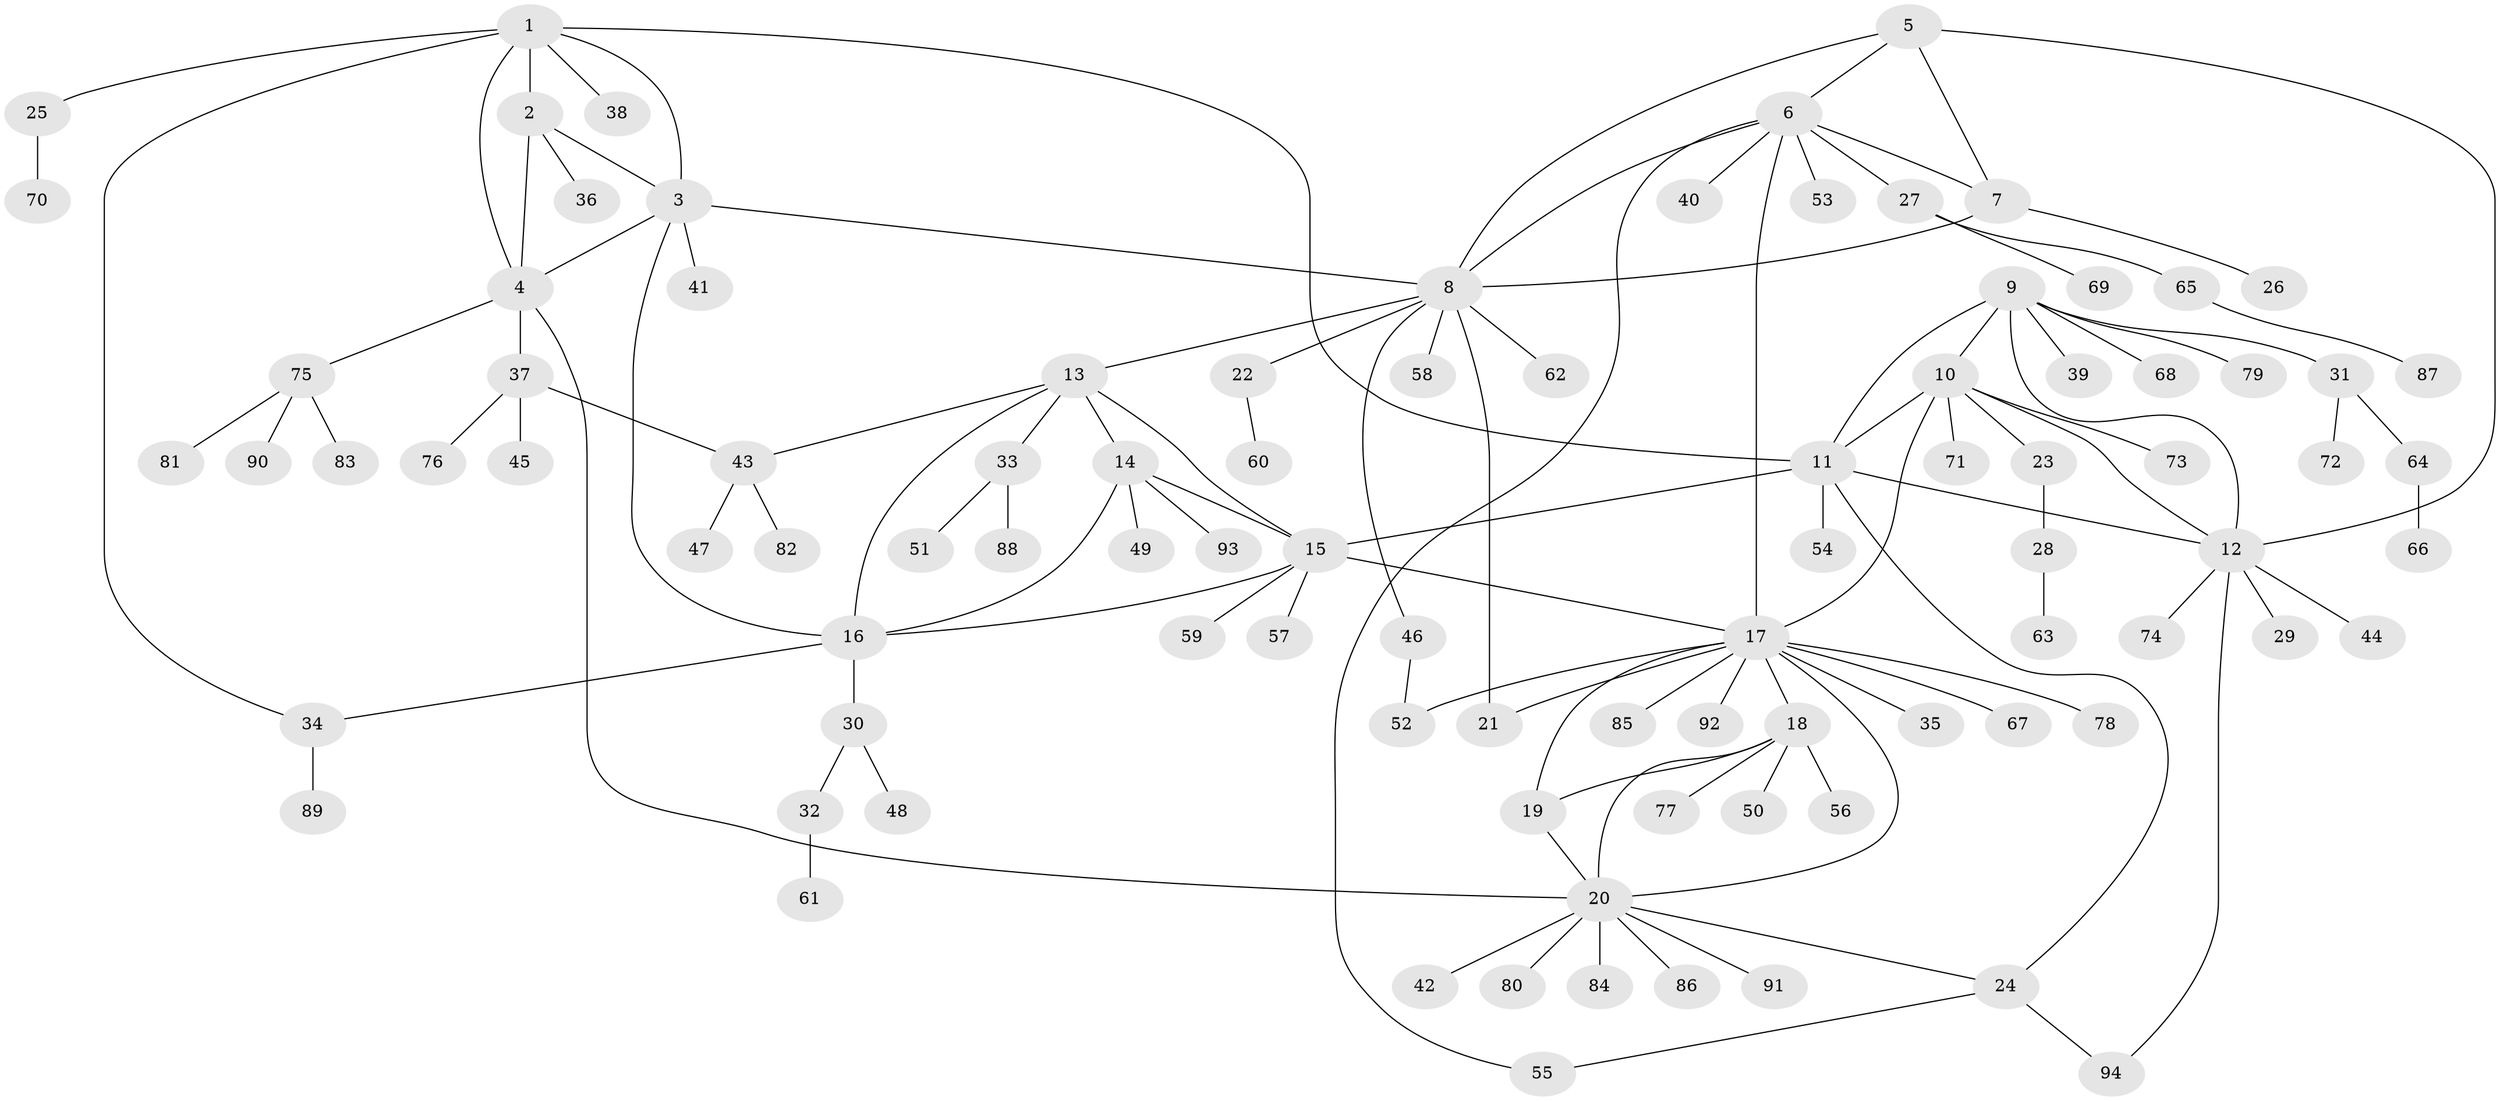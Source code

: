 // coarse degree distribution, {6: 0.028985507246376812, 3: 0.08695652173913043, 8: 0.028985507246376812, 10: 0.028985507246376812, 7: 0.07246376811594203, 4: 0.028985507246376812, 12: 0.014492753623188406, 5: 0.014492753623188406, 9: 0.014492753623188406, 2: 0.08695652173913043, 1: 0.5942028985507246}
// Generated by graph-tools (version 1.1) at 2025/42/03/06/25 10:42:11]
// undirected, 94 vertices, 121 edges
graph export_dot {
graph [start="1"]
  node [color=gray90,style=filled];
  1;
  2;
  3;
  4;
  5;
  6;
  7;
  8;
  9;
  10;
  11;
  12;
  13;
  14;
  15;
  16;
  17;
  18;
  19;
  20;
  21;
  22;
  23;
  24;
  25;
  26;
  27;
  28;
  29;
  30;
  31;
  32;
  33;
  34;
  35;
  36;
  37;
  38;
  39;
  40;
  41;
  42;
  43;
  44;
  45;
  46;
  47;
  48;
  49;
  50;
  51;
  52;
  53;
  54;
  55;
  56;
  57;
  58;
  59;
  60;
  61;
  62;
  63;
  64;
  65;
  66;
  67;
  68;
  69;
  70;
  71;
  72;
  73;
  74;
  75;
  76;
  77;
  78;
  79;
  80;
  81;
  82;
  83;
  84;
  85;
  86;
  87;
  88;
  89;
  90;
  91;
  92;
  93;
  94;
  1 -- 2;
  1 -- 3;
  1 -- 4;
  1 -- 11;
  1 -- 25;
  1 -- 34;
  1 -- 38;
  2 -- 3;
  2 -- 4;
  2 -- 36;
  3 -- 4;
  3 -- 8;
  3 -- 16;
  3 -- 41;
  4 -- 20;
  4 -- 37;
  4 -- 75;
  5 -- 6;
  5 -- 7;
  5 -- 8;
  5 -- 12;
  6 -- 7;
  6 -- 8;
  6 -- 17;
  6 -- 27;
  6 -- 40;
  6 -- 53;
  6 -- 55;
  7 -- 8;
  7 -- 26;
  8 -- 13;
  8 -- 21;
  8 -- 22;
  8 -- 46;
  8 -- 58;
  8 -- 62;
  9 -- 10;
  9 -- 11;
  9 -- 12;
  9 -- 31;
  9 -- 39;
  9 -- 68;
  9 -- 79;
  10 -- 11;
  10 -- 12;
  10 -- 17;
  10 -- 23;
  10 -- 71;
  10 -- 73;
  11 -- 12;
  11 -- 15;
  11 -- 24;
  11 -- 54;
  12 -- 29;
  12 -- 44;
  12 -- 74;
  12 -- 94;
  13 -- 14;
  13 -- 15;
  13 -- 16;
  13 -- 33;
  13 -- 43;
  14 -- 15;
  14 -- 16;
  14 -- 49;
  14 -- 93;
  15 -- 16;
  15 -- 17;
  15 -- 57;
  15 -- 59;
  16 -- 30;
  16 -- 34;
  17 -- 18;
  17 -- 19;
  17 -- 20;
  17 -- 21;
  17 -- 35;
  17 -- 52;
  17 -- 67;
  17 -- 78;
  17 -- 85;
  17 -- 92;
  18 -- 19;
  18 -- 20;
  18 -- 50;
  18 -- 56;
  18 -- 77;
  19 -- 20;
  20 -- 24;
  20 -- 42;
  20 -- 80;
  20 -- 84;
  20 -- 86;
  20 -- 91;
  22 -- 60;
  23 -- 28;
  24 -- 55;
  24 -- 94;
  25 -- 70;
  27 -- 65;
  27 -- 69;
  28 -- 63;
  30 -- 32;
  30 -- 48;
  31 -- 64;
  31 -- 72;
  32 -- 61;
  33 -- 51;
  33 -- 88;
  34 -- 89;
  37 -- 43;
  37 -- 45;
  37 -- 76;
  43 -- 47;
  43 -- 82;
  46 -- 52;
  64 -- 66;
  65 -- 87;
  75 -- 81;
  75 -- 83;
  75 -- 90;
}
